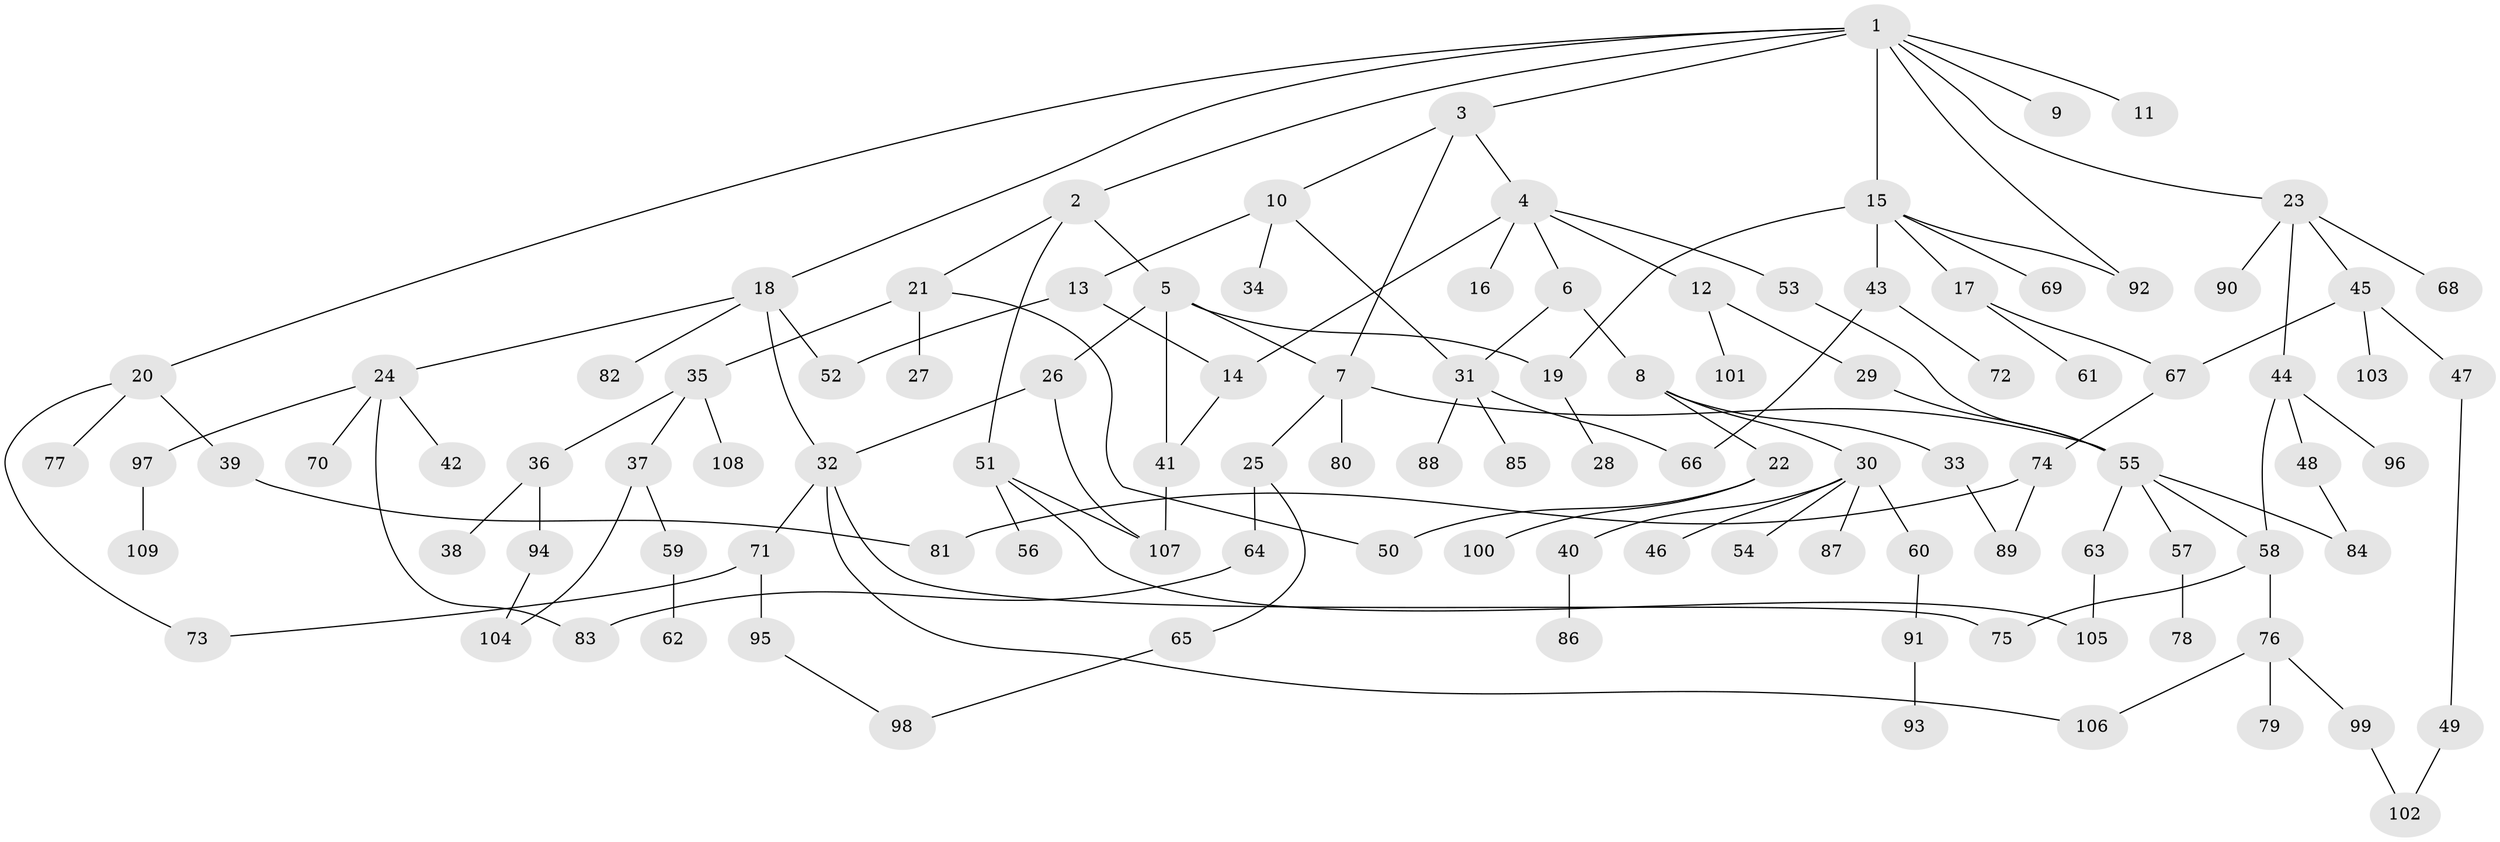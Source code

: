 // coarse degree distribution, {3: 0.22727272727272727, 4: 0.15151515151515152, 8: 0.015151515151515152, 1: 0.16666666666666666, 5: 0.07575757575757576, 2: 0.3484848484848485, 7: 0.015151515151515152}
// Generated by graph-tools (version 1.1) at 2025/36/03/04/25 23:36:11]
// undirected, 109 vertices, 135 edges
graph export_dot {
  node [color=gray90,style=filled];
  1;
  2;
  3;
  4;
  5;
  6;
  7;
  8;
  9;
  10;
  11;
  12;
  13;
  14;
  15;
  16;
  17;
  18;
  19;
  20;
  21;
  22;
  23;
  24;
  25;
  26;
  27;
  28;
  29;
  30;
  31;
  32;
  33;
  34;
  35;
  36;
  37;
  38;
  39;
  40;
  41;
  42;
  43;
  44;
  45;
  46;
  47;
  48;
  49;
  50;
  51;
  52;
  53;
  54;
  55;
  56;
  57;
  58;
  59;
  60;
  61;
  62;
  63;
  64;
  65;
  66;
  67;
  68;
  69;
  70;
  71;
  72;
  73;
  74;
  75;
  76;
  77;
  78;
  79;
  80;
  81;
  82;
  83;
  84;
  85;
  86;
  87;
  88;
  89;
  90;
  91;
  92;
  93;
  94;
  95;
  96;
  97;
  98;
  99;
  100;
  101;
  102;
  103;
  104;
  105;
  106;
  107;
  108;
  109;
  1 -- 2;
  1 -- 3;
  1 -- 9;
  1 -- 11;
  1 -- 15;
  1 -- 18;
  1 -- 20;
  1 -- 23;
  1 -- 92;
  2 -- 5;
  2 -- 21;
  2 -- 51;
  3 -- 4;
  3 -- 10;
  3 -- 7;
  4 -- 6;
  4 -- 12;
  4 -- 14;
  4 -- 16;
  4 -- 53;
  5 -- 7;
  5 -- 19;
  5 -- 26;
  5 -- 41;
  6 -- 8;
  6 -- 31;
  7 -- 25;
  7 -- 80;
  7 -- 55;
  8 -- 22;
  8 -- 30;
  8 -- 33;
  10 -- 13;
  10 -- 34;
  10 -- 31;
  12 -- 29;
  12 -- 101;
  13 -- 52;
  13 -- 14;
  14 -- 41;
  15 -- 17;
  15 -- 43;
  15 -- 69;
  15 -- 19;
  15 -- 92;
  17 -- 61;
  17 -- 67;
  18 -- 24;
  18 -- 82;
  18 -- 32;
  18 -- 52;
  19 -- 28;
  20 -- 39;
  20 -- 73;
  20 -- 77;
  21 -- 27;
  21 -- 35;
  21 -- 50;
  22 -- 100;
  22 -- 50;
  23 -- 44;
  23 -- 45;
  23 -- 68;
  23 -- 90;
  24 -- 42;
  24 -- 70;
  24 -- 83;
  24 -- 97;
  25 -- 64;
  25 -- 65;
  26 -- 32;
  26 -- 107;
  29 -- 55;
  30 -- 40;
  30 -- 46;
  30 -- 54;
  30 -- 60;
  30 -- 87;
  31 -- 66;
  31 -- 85;
  31 -- 88;
  32 -- 71;
  32 -- 75;
  32 -- 106;
  33 -- 89;
  35 -- 36;
  35 -- 37;
  35 -- 108;
  36 -- 38;
  36 -- 94;
  37 -- 59;
  37 -- 104;
  39 -- 81;
  40 -- 86;
  41 -- 107;
  43 -- 72;
  43 -- 66;
  44 -- 48;
  44 -- 96;
  44 -- 58;
  45 -- 47;
  45 -- 103;
  45 -- 67;
  47 -- 49;
  48 -- 84;
  49 -- 102;
  51 -- 56;
  51 -- 107;
  51 -- 105;
  53 -- 55;
  55 -- 57;
  55 -- 58;
  55 -- 63;
  55 -- 84;
  57 -- 78;
  58 -- 75;
  58 -- 76;
  59 -- 62;
  60 -- 91;
  63 -- 105;
  64 -- 83;
  65 -- 98;
  67 -- 74;
  71 -- 95;
  71 -- 73;
  74 -- 81;
  74 -- 89;
  76 -- 79;
  76 -- 99;
  76 -- 106;
  91 -- 93;
  94 -- 104;
  95 -- 98;
  97 -- 109;
  99 -- 102;
}

